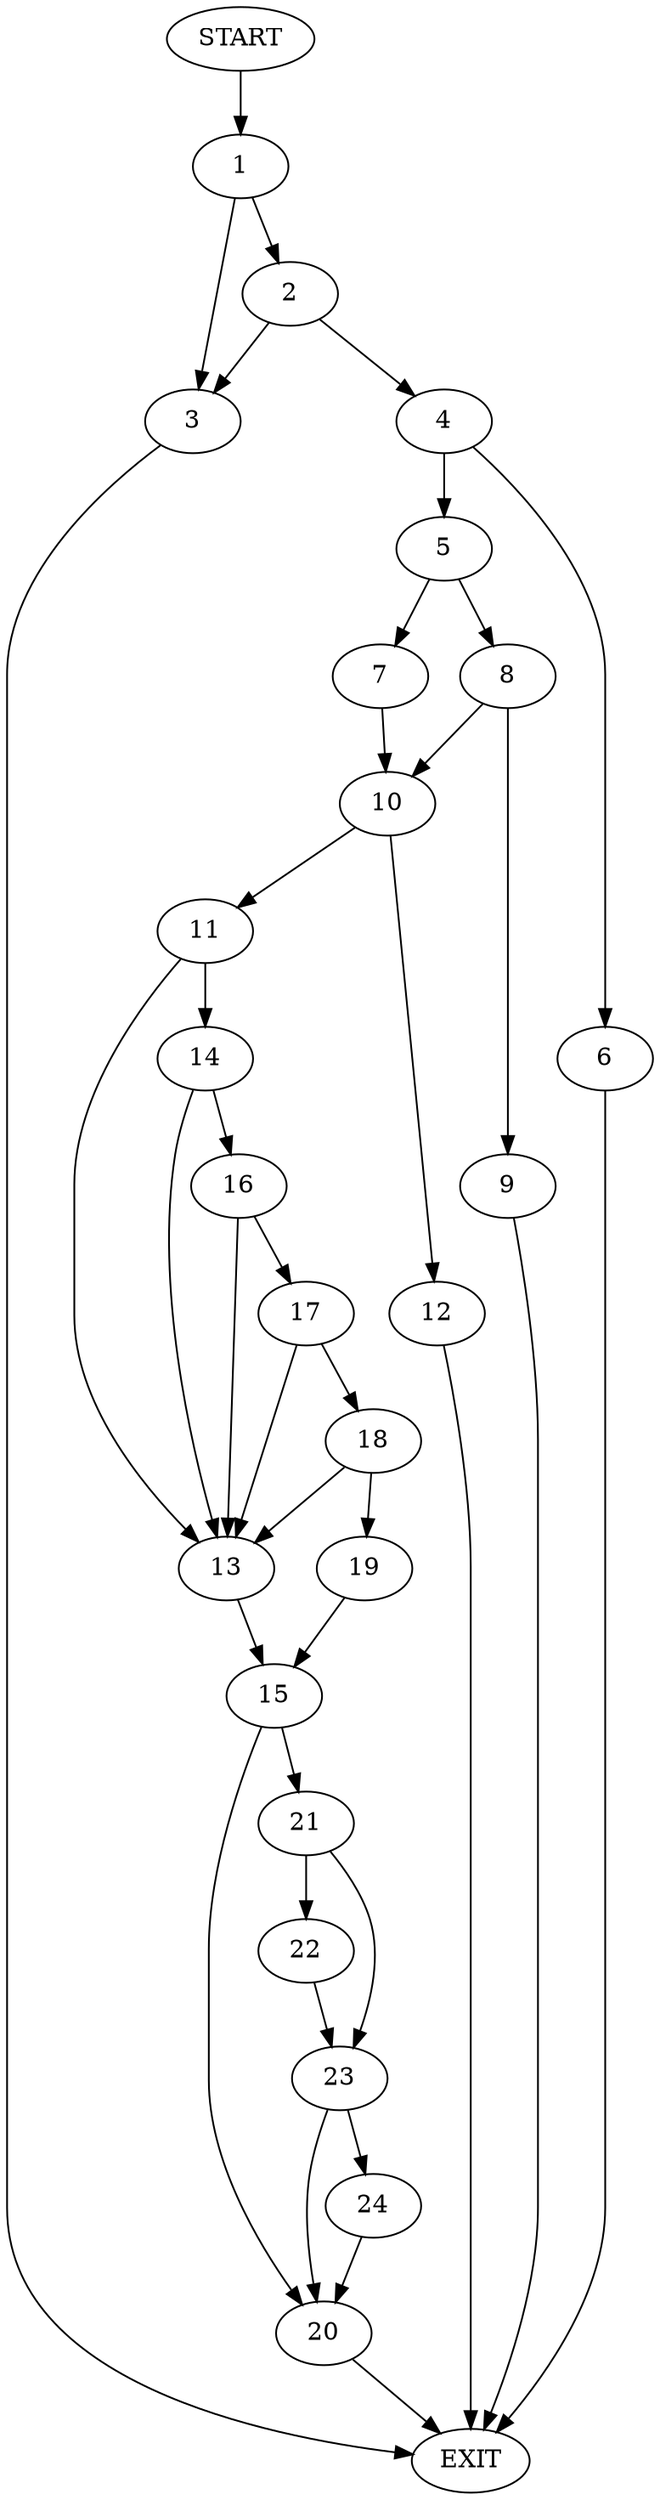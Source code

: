 digraph {
0 [label="START"]
25 [label="EXIT"]
0 -> 1
1 -> 2
1 -> 3
2 -> 4
2 -> 3
3 -> 25
4 -> 5
4 -> 6
5 -> 7
5 -> 8
6 -> 25
8 -> 9
8 -> 10
7 -> 10
10 -> 11
10 -> 12
9 -> 25
12 -> 25
11 -> 13
11 -> 14
13 -> 15
14 -> 16
14 -> 13
16 -> 13
16 -> 17
17 -> 18
17 -> 13
18 -> 13
18 -> 19
19 -> 15
15 -> 20
15 -> 21
21 -> 22
21 -> 23
20 -> 25
22 -> 23
23 -> 24
23 -> 20
24 -> 20
}
